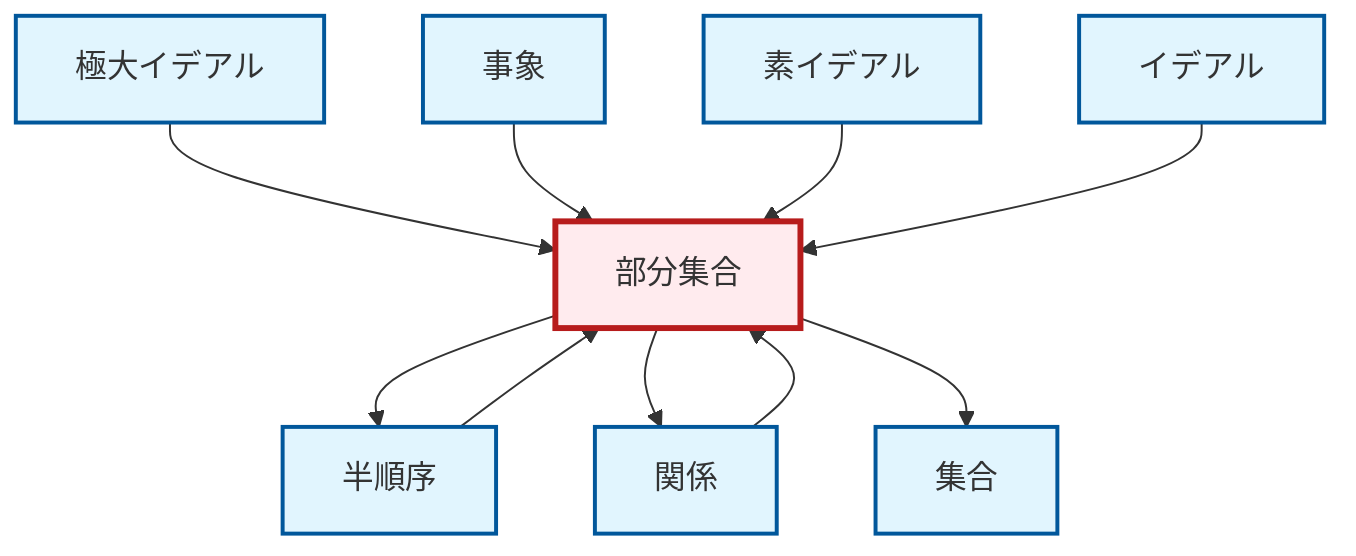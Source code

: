 graph TD
    classDef definition fill:#e1f5fe,stroke:#01579b,stroke-width:2px
    classDef theorem fill:#f3e5f5,stroke:#4a148c,stroke-width:2px
    classDef axiom fill:#fff3e0,stroke:#e65100,stroke-width:2px
    classDef example fill:#e8f5e9,stroke:#1b5e20,stroke-width:2px
    classDef current fill:#ffebee,stroke:#b71c1c,stroke-width:3px
    def-ideal["イデアル"]:::definition
    def-relation["関係"]:::definition
    def-subset["部分集合"]:::definition
    def-partial-order["半順序"]:::definition
    def-prime-ideal["素イデアル"]:::definition
    def-set["集合"]:::definition
    def-event["事象"]:::definition
    def-maximal-ideal["極大イデアル"]:::definition
    def-subset --> def-partial-order
    def-subset --> def-relation
    def-relation --> def-subset
    def-maximal-ideal --> def-subset
    def-event --> def-subset
    def-prime-ideal --> def-subset
    def-partial-order --> def-subset
    def-subset --> def-set
    def-ideal --> def-subset
    class def-subset current